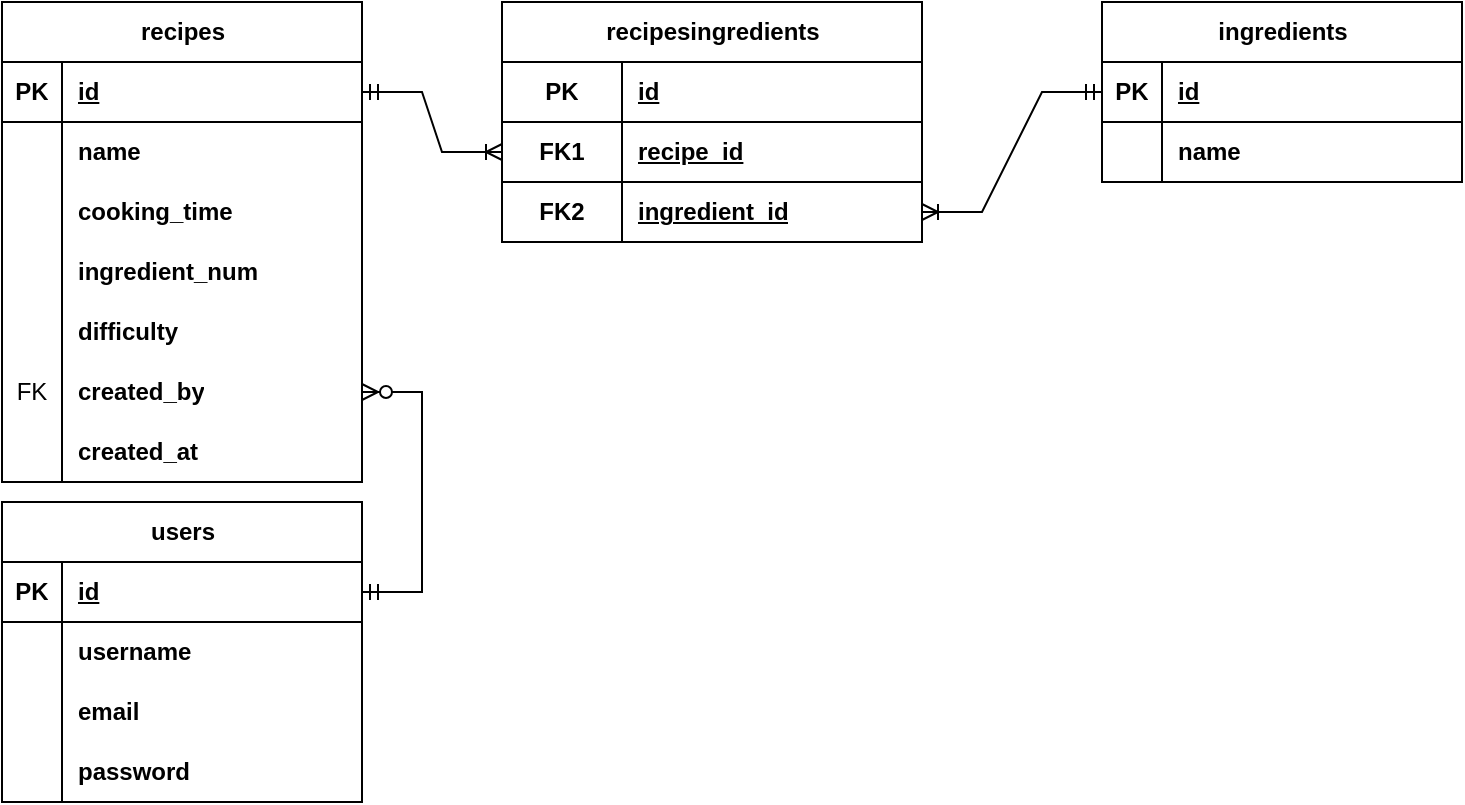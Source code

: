 <mxfile version="24.5.1" type="device">
  <diagram id="SsRDsNm97FqUDdR0Y_qC" name="DBS_Quiz2">
    <mxGraphModel dx="794" dy="557" grid="1" gridSize="10" guides="1" tooltips="1" connect="1" arrows="1" fold="1" page="1" pageScale="1" pageWidth="850" pageHeight="1100" math="0" shadow="0">
      <root>
        <mxCell id="0" />
        <mxCell id="1" parent="0" />
        <mxCell id="Jz0FqOeYpJbnwbIUrJz_-41" value="recipesingredients" style="shape=table;startSize=30;container=1;collapsible=1;childLayout=tableLayout;fixedRows=1;rowLines=0;fontStyle=1;align=center;resizeLast=1;html=1;" parent="1" vertex="1">
          <mxGeometry x="280" y="240" width="210" height="120" as="geometry" />
        </mxCell>
        <mxCell id="Jz0FqOeYpJbnwbIUrJz_-66" style="shape=tableRow;horizontal=0;startSize=0;swimlaneHead=0;swimlaneBody=0;fillColor=none;collapsible=0;dropTarget=0;points=[[0,0.5],[1,0.5]];portConstraint=eastwest;top=0;left=0;right=0;bottom=1;" parent="Jz0FqOeYpJbnwbIUrJz_-41" vertex="1">
          <mxGeometry y="30" width="210" height="30" as="geometry" />
        </mxCell>
        <mxCell id="Jz0FqOeYpJbnwbIUrJz_-67" value="PK" style="shape=partialRectangle;connectable=0;fillColor=none;top=0;left=0;bottom=0;right=0;fontStyle=1;overflow=hidden;whiteSpace=wrap;html=1;" parent="Jz0FqOeYpJbnwbIUrJz_-66" vertex="1">
          <mxGeometry width="60" height="30" as="geometry">
            <mxRectangle width="60" height="30" as="alternateBounds" />
          </mxGeometry>
        </mxCell>
        <mxCell id="Jz0FqOeYpJbnwbIUrJz_-68" value="id" style="shape=partialRectangle;connectable=0;fillColor=none;top=0;left=0;bottom=0;right=0;align=left;spacingLeft=6;fontStyle=5;overflow=hidden;whiteSpace=wrap;html=1;" parent="Jz0FqOeYpJbnwbIUrJz_-66" vertex="1">
          <mxGeometry x="60" width="150" height="30" as="geometry">
            <mxRectangle width="150" height="30" as="alternateBounds" />
          </mxGeometry>
        </mxCell>
        <mxCell id="Jz0FqOeYpJbnwbIUrJz_-42" value="" style="shape=tableRow;horizontal=0;startSize=0;swimlaneHead=0;swimlaneBody=0;fillColor=none;collapsible=0;dropTarget=0;points=[[0,0.5],[1,0.5]];portConstraint=eastwest;top=0;left=0;right=0;bottom=1;" parent="Jz0FqOeYpJbnwbIUrJz_-41" vertex="1">
          <mxGeometry y="60" width="210" height="30" as="geometry" />
        </mxCell>
        <mxCell id="Jz0FqOeYpJbnwbIUrJz_-43" value="FK1" style="shape=partialRectangle;connectable=0;fillColor=none;top=0;left=0;bottom=0;right=0;fontStyle=1;overflow=hidden;whiteSpace=wrap;html=1;" parent="Jz0FqOeYpJbnwbIUrJz_-42" vertex="1">
          <mxGeometry width="60" height="30" as="geometry">
            <mxRectangle width="60" height="30" as="alternateBounds" />
          </mxGeometry>
        </mxCell>
        <mxCell id="Jz0FqOeYpJbnwbIUrJz_-44" value="recipe_id" style="shape=partialRectangle;connectable=0;fillColor=none;top=0;left=0;bottom=0;right=0;align=left;spacingLeft=6;fontStyle=5;overflow=hidden;whiteSpace=wrap;html=1;" parent="Jz0FqOeYpJbnwbIUrJz_-42" vertex="1">
          <mxGeometry x="60" width="150" height="30" as="geometry">
            <mxRectangle width="150" height="30" as="alternateBounds" />
          </mxGeometry>
        </mxCell>
        <mxCell id="oZG8HEB3gL3IHhIJUNVa-23" style="shape=tableRow;horizontal=0;startSize=0;swimlaneHead=0;swimlaneBody=0;fillColor=none;collapsible=0;dropTarget=0;points=[[0,0.5],[1,0.5]];portConstraint=eastwest;top=0;left=0;right=0;bottom=1;" parent="Jz0FqOeYpJbnwbIUrJz_-41" vertex="1">
          <mxGeometry y="90" width="210" height="30" as="geometry" />
        </mxCell>
        <mxCell id="oZG8HEB3gL3IHhIJUNVa-24" value="FK2" style="shape=partialRectangle;connectable=0;fillColor=none;top=0;left=0;bottom=0;right=0;fontStyle=1;overflow=hidden;whiteSpace=wrap;html=1;" parent="oZG8HEB3gL3IHhIJUNVa-23" vertex="1">
          <mxGeometry width="60" height="30" as="geometry">
            <mxRectangle width="60" height="30" as="alternateBounds" />
          </mxGeometry>
        </mxCell>
        <mxCell id="oZG8HEB3gL3IHhIJUNVa-25" value="ingredient_id" style="shape=partialRectangle;connectable=0;fillColor=none;top=0;left=0;bottom=0;right=0;align=left;spacingLeft=6;fontStyle=5;overflow=hidden;whiteSpace=wrap;html=1;" parent="oZG8HEB3gL3IHhIJUNVa-23" vertex="1">
          <mxGeometry x="60" width="150" height="30" as="geometry">
            <mxRectangle width="150" height="30" as="alternateBounds" />
          </mxGeometry>
        </mxCell>
        <mxCell id="Jz0FqOeYpJbnwbIUrJz_-70" value="recipes" style="shape=table;startSize=30;container=1;collapsible=1;childLayout=tableLayout;fixedRows=1;rowLines=0;fontStyle=1;align=center;resizeLast=1;html=1;rounded=0;" parent="1" vertex="1">
          <mxGeometry x="30" y="240" width="180" height="240" as="geometry" />
        </mxCell>
        <mxCell id="Jz0FqOeYpJbnwbIUrJz_-71" value="" style="shape=tableRow;horizontal=0;startSize=0;swimlaneHead=0;swimlaneBody=0;fillColor=none;collapsible=0;dropTarget=0;points=[[0,0.5],[1,0.5]];portConstraint=eastwest;top=0;left=0;right=0;bottom=1;" parent="Jz0FqOeYpJbnwbIUrJz_-70" vertex="1">
          <mxGeometry y="30" width="180" height="30" as="geometry" />
        </mxCell>
        <mxCell id="Jz0FqOeYpJbnwbIUrJz_-72" value="PK" style="shape=partialRectangle;connectable=0;fillColor=none;top=0;left=0;bottom=0;right=0;fontStyle=1;overflow=hidden;whiteSpace=wrap;html=1;" parent="Jz0FqOeYpJbnwbIUrJz_-71" vertex="1">
          <mxGeometry width="30" height="30" as="geometry">
            <mxRectangle width="30" height="30" as="alternateBounds" />
          </mxGeometry>
        </mxCell>
        <mxCell id="Jz0FqOeYpJbnwbIUrJz_-73" value="id" style="shape=partialRectangle;connectable=0;fillColor=none;top=0;left=0;bottom=0;right=0;align=left;spacingLeft=6;fontStyle=5;overflow=hidden;whiteSpace=wrap;html=1;" parent="Jz0FqOeYpJbnwbIUrJz_-71" vertex="1">
          <mxGeometry x="30" width="150" height="30" as="geometry">
            <mxRectangle width="150" height="30" as="alternateBounds" />
          </mxGeometry>
        </mxCell>
        <mxCell id="Jz0FqOeYpJbnwbIUrJz_-74" value="" style="shape=tableRow;horizontal=0;startSize=0;swimlaneHead=0;swimlaneBody=0;fillColor=none;collapsible=0;dropTarget=0;points=[[0,0.5],[1,0.5]];portConstraint=eastwest;top=0;left=0;right=0;bottom=0;" parent="Jz0FqOeYpJbnwbIUrJz_-70" vertex="1">
          <mxGeometry y="60" width="180" height="30" as="geometry" />
        </mxCell>
        <mxCell id="Jz0FqOeYpJbnwbIUrJz_-75" value="" style="shape=partialRectangle;connectable=0;fillColor=none;top=0;left=0;bottom=0;right=0;editable=1;overflow=hidden;whiteSpace=wrap;html=1;" parent="Jz0FqOeYpJbnwbIUrJz_-74" vertex="1">
          <mxGeometry width="30" height="30" as="geometry">
            <mxRectangle width="30" height="30" as="alternateBounds" />
          </mxGeometry>
        </mxCell>
        <mxCell id="Jz0FqOeYpJbnwbIUrJz_-76" value="name" style="shape=partialRectangle;connectable=0;fillColor=none;top=0;left=0;bottom=0;right=0;align=left;spacingLeft=6;overflow=hidden;whiteSpace=wrap;html=1;fontStyle=1" parent="Jz0FqOeYpJbnwbIUrJz_-74" vertex="1">
          <mxGeometry x="30" width="150" height="30" as="geometry">
            <mxRectangle width="150" height="30" as="alternateBounds" />
          </mxGeometry>
        </mxCell>
        <mxCell id="Jz0FqOeYpJbnwbIUrJz_-80" value="" style="shape=tableRow;horizontal=0;startSize=0;swimlaneHead=0;swimlaneBody=0;fillColor=none;collapsible=0;dropTarget=0;points=[[0,0.5],[1,0.5]];portConstraint=eastwest;top=0;left=0;right=0;bottom=0;" parent="Jz0FqOeYpJbnwbIUrJz_-70" vertex="1">
          <mxGeometry y="90" width="180" height="30" as="geometry" />
        </mxCell>
        <mxCell id="Jz0FqOeYpJbnwbIUrJz_-81" value="" style="shape=partialRectangle;connectable=0;fillColor=none;top=0;left=0;bottom=0;right=0;editable=1;overflow=hidden;whiteSpace=wrap;html=1;" parent="Jz0FqOeYpJbnwbIUrJz_-80" vertex="1">
          <mxGeometry width="30" height="30" as="geometry">
            <mxRectangle width="30" height="30" as="alternateBounds" />
          </mxGeometry>
        </mxCell>
        <mxCell id="Jz0FqOeYpJbnwbIUrJz_-82" value="cooking_time" style="shape=partialRectangle;connectable=0;fillColor=none;top=0;left=0;bottom=0;right=0;align=left;spacingLeft=6;overflow=hidden;whiteSpace=wrap;html=1;fontStyle=1" parent="Jz0FqOeYpJbnwbIUrJz_-80" vertex="1">
          <mxGeometry x="30" width="150" height="30" as="geometry">
            <mxRectangle width="150" height="30" as="alternateBounds" />
          </mxGeometry>
        </mxCell>
        <mxCell id="dY-W800cGHjdD1igsTZg-1" style="shape=tableRow;horizontal=0;startSize=0;swimlaneHead=0;swimlaneBody=0;fillColor=none;collapsible=0;dropTarget=0;points=[[0,0.5],[1,0.5]];portConstraint=eastwest;top=0;left=0;right=0;bottom=0;" vertex="1" parent="Jz0FqOeYpJbnwbIUrJz_-70">
          <mxGeometry y="120" width="180" height="30" as="geometry" />
        </mxCell>
        <mxCell id="dY-W800cGHjdD1igsTZg-2" style="shape=partialRectangle;connectable=0;fillColor=none;top=0;left=0;bottom=0;right=0;editable=1;overflow=hidden;whiteSpace=wrap;html=1;" vertex="1" parent="dY-W800cGHjdD1igsTZg-1">
          <mxGeometry width="30" height="30" as="geometry">
            <mxRectangle width="30" height="30" as="alternateBounds" />
          </mxGeometry>
        </mxCell>
        <mxCell id="dY-W800cGHjdD1igsTZg-3" value="ingredient_num" style="shape=partialRectangle;connectable=0;fillColor=none;top=0;left=0;bottom=0;right=0;align=left;spacingLeft=6;overflow=hidden;whiteSpace=wrap;html=1;fontStyle=1" vertex="1" parent="dY-W800cGHjdD1igsTZg-1">
          <mxGeometry x="30" width="150" height="30" as="geometry">
            <mxRectangle width="150" height="30" as="alternateBounds" />
          </mxGeometry>
        </mxCell>
        <mxCell id="Jz0FqOeYpJbnwbIUrJz_-83" value="" style="shape=tableRow;horizontal=0;startSize=0;swimlaneHead=0;swimlaneBody=0;fillColor=none;collapsible=0;dropTarget=0;points=[[0,0.5],[1,0.5]];portConstraint=eastwest;top=0;left=0;right=0;bottom=0;" parent="Jz0FqOeYpJbnwbIUrJz_-70" vertex="1">
          <mxGeometry y="150" width="180" height="30" as="geometry" />
        </mxCell>
        <mxCell id="Jz0FqOeYpJbnwbIUrJz_-84" value="" style="shape=partialRectangle;connectable=0;fillColor=none;top=0;left=0;bottom=0;right=0;editable=1;overflow=hidden;whiteSpace=wrap;html=1;" parent="Jz0FqOeYpJbnwbIUrJz_-83" vertex="1">
          <mxGeometry width="30" height="30" as="geometry">
            <mxRectangle width="30" height="30" as="alternateBounds" />
          </mxGeometry>
        </mxCell>
        <mxCell id="Jz0FqOeYpJbnwbIUrJz_-85" value="difficulty" style="shape=partialRectangle;connectable=0;fillColor=none;top=0;left=0;bottom=0;right=0;align=left;spacingLeft=6;overflow=hidden;whiteSpace=wrap;html=1;fontStyle=1" parent="Jz0FqOeYpJbnwbIUrJz_-83" vertex="1">
          <mxGeometry x="30" width="150" height="30" as="geometry">
            <mxRectangle width="150" height="30" as="alternateBounds" />
          </mxGeometry>
        </mxCell>
        <mxCell id="Jz0FqOeYpJbnwbIUrJz_-86" value="" style="shape=tableRow;horizontal=0;startSize=0;swimlaneHead=0;swimlaneBody=0;fillColor=none;collapsible=0;dropTarget=0;points=[[0,0.5],[1,0.5]];portConstraint=eastwest;top=0;left=0;right=0;bottom=0;" parent="Jz0FqOeYpJbnwbIUrJz_-70" vertex="1">
          <mxGeometry y="180" width="180" height="30" as="geometry" />
        </mxCell>
        <mxCell id="Jz0FqOeYpJbnwbIUrJz_-87" value="FK" style="shape=partialRectangle;connectable=0;fillColor=none;top=0;left=0;bottom=0;right=0;editable=1;overflow=hidden;whiteSpace=wrap;html=1;" parent="Jz0FqOeYpJbnwbIUrJz_-86" vertex="1">
          <mxGeometry width="30" height="30" as="geometry">
            <mxRectangle width="30" height="30" as="alternateBounds" />
          </mxGeometry>
        </mxCell>
        <mxCell id="Jz0FqOeYpJbnwbIUrJz_-88" value="created_by" style="shape=partialRectangle;connectable=0;fillColor=none;top=0;left=0;bottom=0;right=0;align=left;spacingLeft=6;overflow=hidden;whiteSpace=wrap;html=1;fontStyle=1" parent="Jz0FqOeYpJbnwbIUrJz_-86" vertex="1">
          <mxGeometry x="30" width="150" height="30" as="geometry">
            <mxRectangle width="150" height="30" as="alternateBounds" />
          </mxGeometry>
        </mxCell>
        <mxCell id="Jz0FqOeYpJbnwbIUrJz_-89" value="" style="shape=tableRow;horizontal=0;startSize=0;swimlaneHead=0;swimlaneBody=0;fillColor=none;collapsible=0;dropTarget=0;points=[[0,0.5],[1,0.5]];portConstraint=eastwest;top=0;left=0;right=0;bottom=0;" parent="Jz0FqOeYpJbnwbIUrJz_-70" vertex="1">
          <mxGeometry y="210" width="180" height="30" as="geometry" />
        </mxCell>
        <mxCell id="Jz0FqOeYpJbnwbIUrJz_-90" value="" style="shape=partialRectangle;connectable=0;fillColor=none;top=0;left=0;bottom=0;right=0;editable=1;overflow=hidden;whiteSpace=wrap;html=1;" parent="Jz0FqOeYpJbnwbIUrJz_-89" vertex="1">
          <mxGeometry width="30" height="30" as="geometry">
            <mxRectangle width="30" height="30" as="alternateBounds" />
          </mxGeometry>
        </mxCell>
        <mxCell id="Jz0FqOeYpJbnwbIUrJz_-91" value="created_at" style="shape=partialRectangle;connectable=0;fillColor=none;top=0;left=0;bottom=0;right=0;align=left;spacingLeft=6;overflow=hidden;whiteSpace=wrap;html=1;fontStyle=1" parent="Jz0FqOeYpJbnwbIUrJz_-89" vertex="1">
          <mxGeometry x="30" width="150" height="30" as="geometry">
            <mxRectangle width="150" height="30" as="alternateBounds" />
          </mxGeometry>
        </mxCell>
        <mxCell id="Jz0FqOeYpJbnwbIUrJz_-121" value="ingredients" style="shape=table;startSize=30;container=1;collapsible=1;childLayout=tableLayout;fixedRows=1;rowLines=0;fontStyle=1;align=center;resizeLast=1;html=1;" parent="1" vertex="1">
          <mxGeometry x="580" y="240" width="180" height="90" as="geometry" />
        </mxCell>
        <mxCell id="Jz0FqOeYpJbnwbIUrJz_-122" value="" style="shape=tableRow;horizontal=0;startSize=0;swimlaneHead=0;swimlaneBody=0;fillColor=none;collapsible=0;dropTarget=0;points=[[0,0.5],[1,0.5]];portConstraint=eastwest;top=0;left=0;right=0;bottom=1;" parent="Jz0FqOeYpJbnwbIUrJz_-121" vertex="1">
          <mxGeometry y="30" width="180" height="30" as="geometry" />
        </mxCell>
        <mxCell id="Jz0FqOeYpJbnwbIUrJz_-123" value="PK" style="shape=partialRectangle;connectable=0;fillColor=none;top=0;left=0;bottom=0;right=0;fontStyle=1;overflow=hidden;whiteSpace=wrap;html=1;" parent="Jz0FqOeYpJbnwbIUrJz_-122" vertex="1">
          <mxGeometry width="30" height="30" as="geometry">
            <mxRectangle width="30" height="30" as="alternateBounds" />
          </mxGeometry>
        </mxCell>
        <mxCell id="Jz0FqOeYpJbnwbIUrJz_-124" value="id" style="shape=partialRectangle;connectable=0;fillColor=none;top=0;left=0;bottom=0;right=0;align=left;spacingLeft=6;fontStyle=5;overflow=hidden;whiteSpace=wrap;html=1;" parent="Jz0FqOeYpJbnwbIUrJz_-122" vertex="1">
          <mxGeometry x="30" width="150" height="30" as="geometry">
            <mxRectangle width="150" height="30" as="alternateBounds" />
          </mxGeometry>
        </mxCell>
        <mxCell id="Jz0FqOeYpJbnwbIUrJz_-125" value="" style="shape=tableRow;horizontal=0;startSize=0;swimlaneHead=0;swimlaneBody=0;fillColor=none;collapsible=0;dropTarget=0;points=[[0,0.5],[1,0.5]];portConstraint=eastwest;top=0;left=0;right=0;bottom=0;" parent="Jz0FqOeYpJbnwbIUrJz_-121" vertex="1">
          <mxGeometry y="60" width="180" height="30" as="geometry" />
        </mxCell>
        <mxCell id="Jz0FqOeYpJbnwbIUrJz_-126" value="" style="shape=partialRectangle;connectable=0;fillColor=none;top=0;left=0;bottom=0;right=0;editable=1;overflow=hidden;whiteSpace=wrap;html=1;" parent="Jz0FqOeYpJbnwbIUrJz_-125" vertex="1">
          <mxGeometry width="30" height="30" as="geometry">
            <mxRectangle width="30" height="30" as="alternateBounds" />
          </mxGeometry>
        </mxCell>
        <mxCell id="Jz0FqOeYpJbnwbIUrJz_-127" value="name" style="shape=partialRectangle;connectable=0;fillColor=none;top=0;left=0;bottom=0;right=0;align=left;spacingLeft=6;overflow=hidden;whiteSpace=wrap;html=1;fontStyle=1" parent="Jz0FqOeYpJbnwbIUrJz_-125" vertex="1">
          <mxGeometry x="30" width="150" height="30" as="geometry">
            <mxRectangle width="150" height="30" as="alternateBounds" />
          </mxGeometry>
        </mxCell>
        <mxCell id="Jz0FqOeYpJbnwbIUrJz_-153" value="" style="edgeStyle=entityRelationEdgeStyle;fontSize=12;html=1;endArrow=ERoneToMany;startArrow=ERmandOne;rounded=0;exitX=1;exitY=0.5;exitDx=0;exitDy=0;entryX=0;entryY=0.5;entryDx=0;entryDy=0;flowAnimation=0;shadow=0;curved=0;" parent="1" source="Jz0FqOeYpJbnwbIUrJz_-71" target="Jz0FqOeYpJbnwbIUrJz_-42" edge="1">
          <mxGeometry width="100" height="100" relative="1" as="geometry">
            <mxPoint x="1020" y="470" as="sourcePoint" />
            <mxPoint x="1000" y="150" as="targetPoint" />
            <Array as="points">
              <mxPoint x="1010" y="365" />
              <mxPoint x="950" y="345" />
              <mxPoint x="1000" y="285" />
              <mxPoint x="1100" y="245" />
            </Array>
          </mxGeometry>
        </mxCell>
        <mxCell id="Jz0FqOeYpJbnwbIUrJz_-155" value="" style="edgeStyle=entityRelationEdgeStyle;fontSize=12;html=1;endArrow=ERoneToMany;startArrow=ERmandOne;rounded=0;entryX=1;entryY=0.5;entryDx=0;entryDy=0;flowAnimation=0;shadow=0;curved=0;exitX=0;exitY=0.5;exitDx=0;exitDy=0;" parent="1" source="Jz0FqOeYpJbnwbIUrJz_-122" target="oZG8HEB3gL3IHhIJUNVa-23" edge="1">
          <mxGeometry width="100" height="100" relative="1" as="geometry">
            <mxPoint x="1000" y="370" as="sourcePoint" />
            <mxPoint x="1040" y="170" as="targetPoint" />
            <Array as="points">
              <mxPoint x="1090" y="390" />
              <mxPoint x="1030" y="370" />
              <mxPoint x="1080" y="310" />
              <mxPoint x="1180" y="270" />
            </Array>
          </mxGeometry>
        </mxCell>
        <mxCell id="oZG8HEB3gL3IHhIJUNVa-1" value="users" style="shape=table;startSize=30;container=1;collapsible=1;childLayout=tableLayout;fixedRows=1;rowLines=0;fontStyle=1;align=center;resizeLast=1;html=1;rounded=0;" parent="1" vertex="1">
          <mxGeometry x="30" y="490" width="180" height="150" as="geometry" />
        </mxCell>
        <mxCell id="oZG8HEB3gL3IHhIJUNVa-2" value="" style="shape=tableRow;horizontal=0;startSize=0;swimlaneHead=0;swimlaneBody=0;fillColor=none;collapsible=0;dropTarget=0;points=[[0,0.5],[1,0.5]];portConstraint=eastwest;top=0;left=0;right=0;bottom=1;" parent="oZG8HEB3gL3IHhIJUNVa-1" vertex="1">
          <mxGeometry y="30" width="180" height="30" as="geometry" />
        </mxCell>
        <mxCell id="oZG8HEB3gL3IHhIJUNVa-3" value="PK" style="shape=partialRectangle;connectable=0;fillColor=none;top=0;left=0;bottom=0;right=0;fontStyle=1;overflow=hidden;whiteSpace=wrap;html=1;" parent="oZG8HEB3gL3IHhIJUNVa-2" vertex="1">
          <mxGeometry width="30" height="30" as="geometry">
            <mxRectangle width="30" height="30" as="alternateBounds" />
          </mxGeometry>
        </mxCell>
        <mxCell id="oZG8HEB3gL3IHhIJUNVa-4" value="id" style="shape=partialRectangle;connectable=0;fillColor=none;top=0;left=0;bottom=0;right=0;align=left;spacingLeft=6;fontStyle=5;overflow=hidden;whiteSpace=wrap;html=1;" parent="oZG8HEB3gL3IHhIJUNVa-2" vertex="1">
          <mxGeometry x="30" width="150" height="30" as="geometry">
            <mxRectangle width="150" height="30" as="alternateBounds" />
          </mxGeometry>
        </mxCell>
        <mxCell id="oZG8HEB3gL3IHhIJUNVa-5" value="" style="shape=tableRow;horizontal=0;startSize=0;swimlaneHead=0;swimlaneBody=0;fillColor=none;collapsible=0;dropTarget=0;points=[[0,0.5],[1,0.5]];portConstraint=eastwest;top=0;left=0;right=0;bottom=0;" parent="oZG8HEB3gL3IHhIJUNVa-1" vertex="1">
          <mxGeometry y="60" width="180" height="30" as="geometry" />
        </mxCell>
        <mxCell id="oZG8HEB3gL3IHhIJUNVa-6" value="" style="shape=partialRectangle;connectable=0;fillColor=none;top=0;left=0;bottom=0;right=0;editable=1;overflow=hidden;whiteSpace=wrap;html=1;" parent="oZG8HEB3gL3IHhIJUNVa-5" vertex="1">
          <mxGeometry width="30" height="30" as="geometry">
            <mxRectangle width="30" height="30" as="alternateBounds" />
          </mxGeometry>
        </mxCell>
        <mxCell id="oZG8HEB3gL3IHhIJUNVa-7" value="username" style="shape=partialRectangle;connectable=0;fillColor=none;top=0;left=0;bottom=0;right=0;align=left;spacingLeft=6;overflow=hidden;whiteSpace=wrap;html=1;fontStyle=1" parent="oZG8HEB3gL3IHhIJUNVa-5" vertex="1">
          <mxGeometry x="30" width="150" height="30" as="geometry">
            <mxRectangle width="150" height="30" as="alternateBounds" />
          </mxGeometry>
        </mxCell>
        <mxCell id="oZG8HEB3gL3IHhIJUNVa-8" value="" style="shape=tableRow;horizontal=0;startSize=0;swimlaneHead=0;swimlaneBody=0;fillColor=none;collapsible=0;dropTarget=0;points=[[0,0.5],[1,0.5]];portConstraint=eastwest;top=0;left=0;right=0;bottom=0;" parent="oZG8HEB3gL3IHhIJUNVa-1" vertex="1">
          <mxGeometry y="90" width="180" height="30" as="geometry" />
        </mxCell>
        <mxCell id="oZG8HEB3gL3IHhIJUNVa-9" value="" style="shape=partialRectangle;connectable=0;fillColor=none;top=0;left=0;bottom=0;right=0;editable=1;overflow=hidden;whiteSpace=wrap;html=1;" parent="oZG8HEB3gL3IHhIJUNVa-8" vertex="1">
          <mxGeometry width="30" height="30" as="geometry">
            <mxRectangle width="30" height="30" as="alternateBounds" />
          </mxGeometry>
        </mxCell>
        <mxCell id="oZG8HEB3gL3IHhIJUNVa-10" value="email" style="shape=partialRectangle;connectable=0;fillColor=none;top=0;left=0;bottom=0;right=0;align=left;spacingLeft=6;overflow=hidden;whiteSpace=wrap;html=1;fontStyle=1" parent="oZG8HEB3gL3IHhIJUNVa-8" vertex="1">
          <mxGeometry x="30" width="150" height="30" as="geometry">
            <mxRectangle width="150" height="30" as="alternateBounds" />
          </mxGeometry>
        </mxCell>
        <mxCell id="oZG8HEB3gL3IHhIJUNVa-11" value="" style="shape=tableRow;horizontal=0;startSize=0;swimlaneHead=0;swimlaneBody=0;fillColor=none;collapsible=0;dropTarget=0;points=[[0,0.5],[1,0.5]];portConstraint=eastwest;top=0;left=0;right=0;bottom=0;" parent="oZG8HEB3gL3IHhIJUNVa-1" vertex="1">
          <mxGeometry y="120" width="180" height="30" as="geometry" />
        </mxCell>
        <mxCell id="oZG8HEB3gL3IHhIJUNVa-12" value="" style="shape=partialRectangle;connectable=0;fillColor=none;top=0;left=0;bottom=0;right=0;editable=1;overflow=hidden;whiteSpace=wrap;html=1;" parent="oZG8HEB3gL3IHhIJUNVa-11" vertex="1">
          <mxGeometry width="30" height="30" as="geometry">
            <mxRectangle width="30" height="30" as="alternateBounds" />
          </mxGeometry>
        </mxCell>
        <mxCell id="oZG8HEB3gL3IHhIJUNVa-13" value="&lt;b&gt;password&lt;/b&gt;" style="shape=partialRectangle;connectable=0;fillColor=none;top=0;left=0;bottom=0;right=0;align=left;spacingLeft=6;overflow=hidden;whiteSpace=wrap;html=1;" parent="oZG8HEB3gL3IHhIJUNVa-11" vertex="1">
          <mxGeometry x="30" width="150" height="30" as="geometry">
            <mxRectangle width="150" height="30" as="alternateBounds" />
          </mxGeometry>
        </mxCell>
        <mxCell id="oZG8HEB3gL3IHhIJUNVa-27" value="" style="edgeStyle=entityRelationEdgeStyle;fontSize=12;html=1;endArrow=ERzeroToMany;startArrow=ERmandOne;rounded=0;exitX=1;exitY=0.5;exitDx=0;exitDy=0;entryX=1;entryY=0.5;entryDx=0;entryDy=0;" parent="1" source="oZG8HEB3gL3IHhIJUNVa-2" target="Jz0FqOeYpJbnwbIUrJz_-86" edge="1">
          <mxGeometry width="100" height="100" relative="1" as="geometry">
            <mxPoint x="250" y="240" as="sourcePoint" />
            <mxPoint x="350" y="140" as="targetPoint" />
          </mxGeometry>
        </mxCell>
      </root>
    </mxGraphModel>
  </diagram>
</mxfile>

